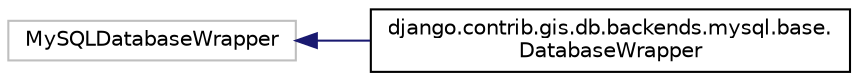 digraph "Graphical Class Hierarchy"
{
 // LATEX_PDF_SIZE
  edge [fontname="Helvetica",fontsize="10",labelfontname="Helvetica",labelfontsize="10"];
  node [fontname="Helvetica",fontsize="10",shape=record];
  rankdir="LR";
  Node3829 [label="MySQLDatabaseWrapper",height=0.2,width=0.4,color="grey75", fillcolor="white", style="filled",tooltip=" "];
  Node3829 -> Node0 [dir="back",color="midnightblue",fontsize="10",style="solid",fontname="Helvetica"];
  Node0 [label="django.contrib.gis.db.backends.mysql.base.\lDatabaseWrapper",height=0.2,width=0.4,color="black", fillcolor="white", style="filled",URL="$da/de5/classdjango_1_1contrib_1_1gis_1_1db_1_1backends_1_1mysql_1_1base_1_1_database_wrapper.html",tooltip=" "];
}
